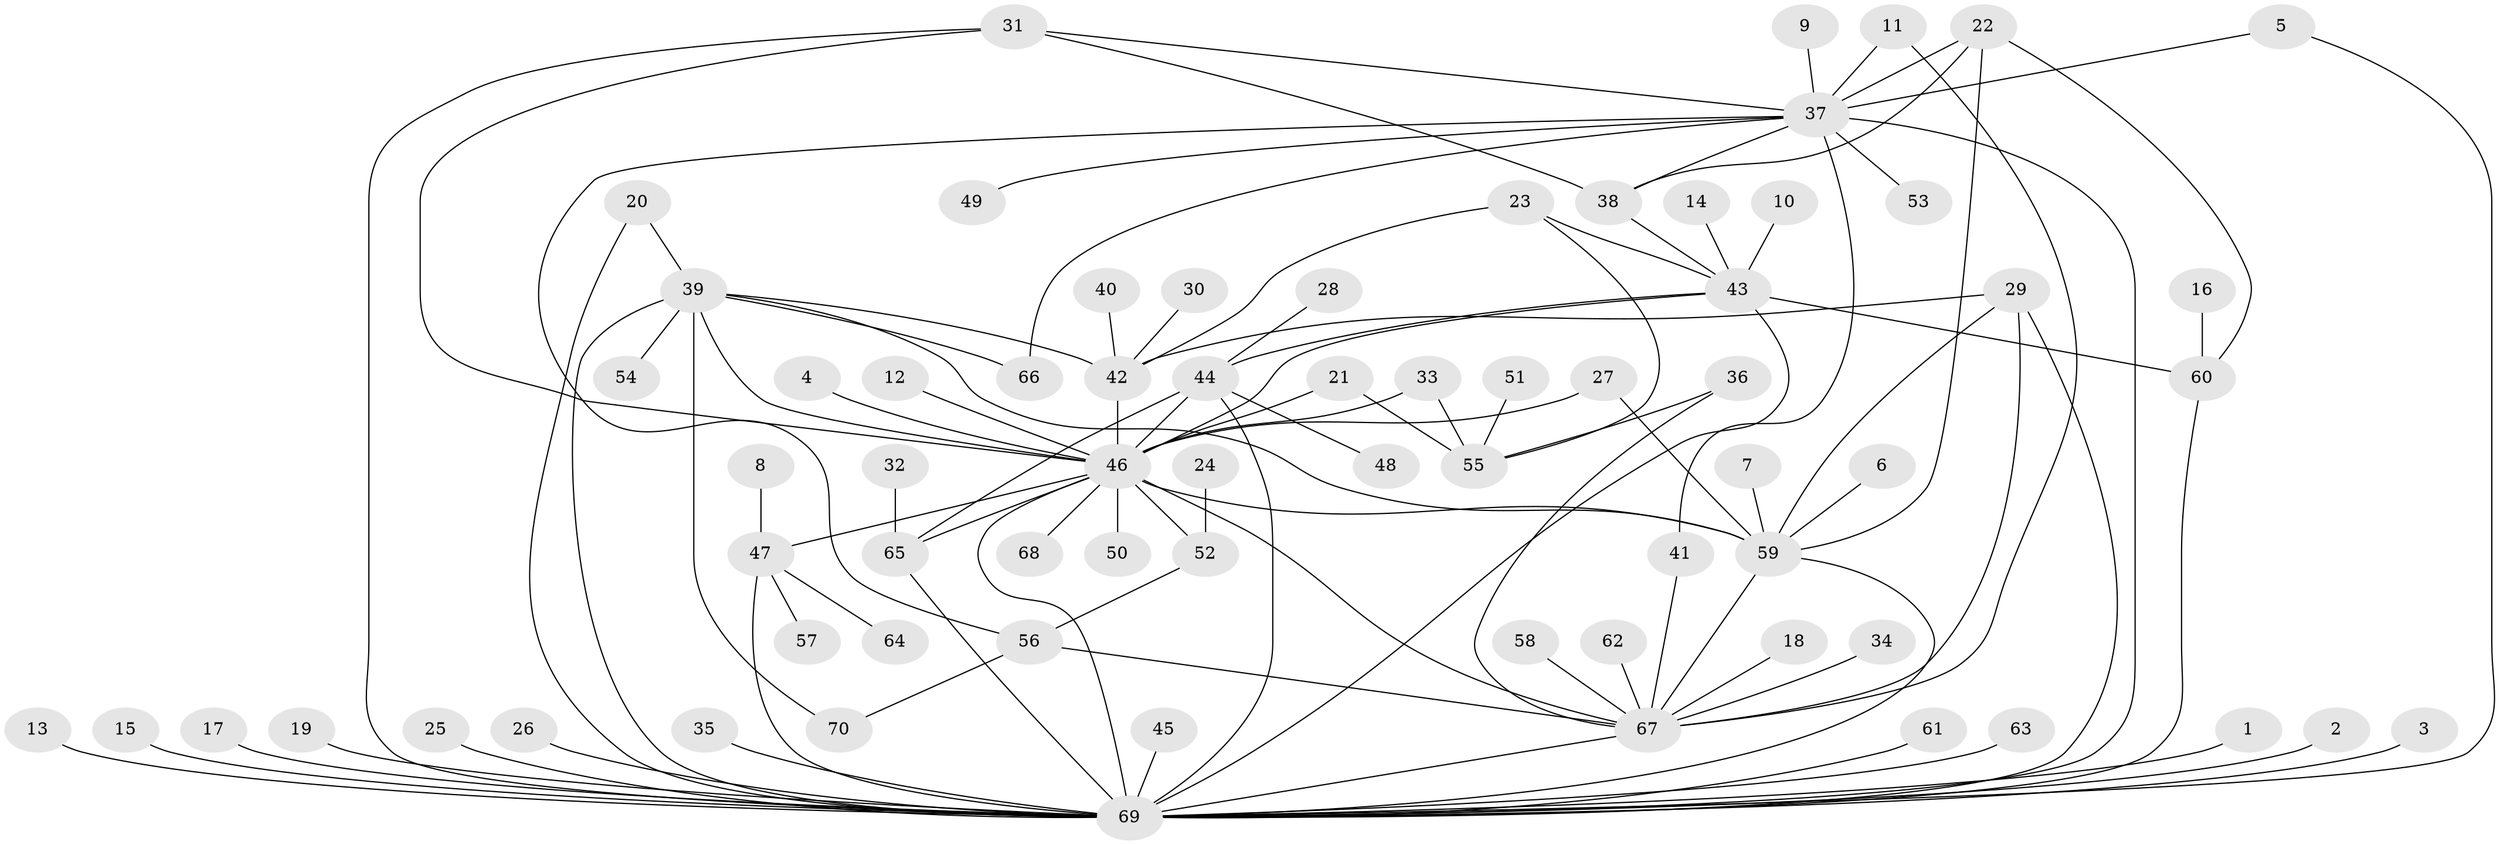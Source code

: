 // original degree distribution, {5: 0.022222222222222223, 38: 0.007407407407407408, 6: 0.037037037037037035, 4: 0.05925925925925926, 1: 0.4666666666666667, 18: 0.007407407407407408, 7: 0.007407407407407408, 8: 0.007407407407407408, 3: 0.14814814814814814, 10: 0.007407407407407408, 2: 0.21481481481481482, 11: 0.007407407407407408, 16: 0.007407407407407408}
// Generated by graph-tools (version 1.1) at 2025/49/03/09/25 03:49:49]
// undirected, 70 vertices, 105 edges
graph export_dot {
graph [start="1"]
  node [color=gray90,style=filled];
  1;
  2;
  3;
  4;
  5;
  6;
  7;
  8;
  9;
  10;
  11;
  12;
  13;
  14;
  15;
  16;
  17;
  18;
  19;
  20;
  21;
  22;
  23;
  24;
  25;
  26;
  27;
  28;
  29;
  30;
  31;
  32;
  33;
  34;
  35;
  36;
  37;
  38;
  39;
  40;
  41;
  42;
  43;
  44;
  45;
  46;
  47;
  48;
  49;
  50;
  51;
  52;
  53;
  54;
  55;
  56;
  57;
  58;
  59;
  60;
  61;
  62;
  63;
  64;
  65;
  66;
  67;
  68;
  69;
  70;
  1 -- 69 [weight=1.0];
  2 -- 69 [weight=1.0];
  3 -- 69 [weight=1.0];
  4 -- 46 [weight=1.0];
  5 -- 37 [weight=1.0];
  5 -- 69 [weight=1.0];
  6 -- 59 [weight=1.0];
  7 -- 59 [weight=1.0];
  8 -- 47 [weight=1.0];
  9 -- 37 [weight=1.0];
  10 -- 43 [weight=1.0];
  11 -- 37 [weight=1.0];
  11 -- 67 [weight=1.0];
  12 -- 46 [weight=1.0];
  13 -- 69 [weight=1.0];
  14 -- 43 [weight=1.0];
  15 -- 69 [weight=1.0];
  16 -- 60 [weight=1.0];
  17 -- 69 [weight=1.0];
  18 -- 67 [weight=1.0];
  19 -- 69 [weight=1.0];
  20 -- 39 [weight=1.0];
  20 -- 69 [weight=1.0];
  21 -- 46 [weight=1.0];
  21 -- 55 [weight=1.0];
  22 -- 37 [weight=1.0];
  22 -- 38 [weight=1.0];
  22 -- 59 [weight=1.0];
  22 -- 60 [weight=1.0];
  23 -- 42 [weight=1.0];
  23 -- 43 [weight=1.0];
  23 -- 55 [weight=1.0];
  24 -- 52 [weight=1.0];
  25 -- 69 [weight=1.0];
  26 -- 69 [weight=1.0];
  27 -- 46 [weight=1.0];
  27 -- 59 [weight=1.0];
  28 -- 44 [weight=1.0];
  29 -- 42 [weight=1.0];
  29 -- 59 [weight=1.0];
  29 -- 67 [weight=1.0];
  29 -- 69 [weight=1.0];
  30 -- 42 [weight=1.0];
  31 -- 37 [weight=1.0];
  31 -- 38 [weight=1.0];
  31 -- 46 [weight=1.0];
  31 -- 69 [weight=1.0];
  32 -- 65 [weight=1.0];
  33 -- 46 [weight=2.0];
  33 -- 55 [weight=1.0];
  34 -- 67 [weight=1.0];
  35 -- 69 [weight=2.0];
  36 -- 55 [weight=1.0];
  36 -- 67 [weight=1.0];
  37 -- 38 [weight=1.0];
  37 -- 41 [weight=1.0];
  37 -- 49 [weight=1.0];
  37 -- 53 [weight=1.0];
  37 -- 56 [weight=1.0];
  37 -- 66 [weight=1.0];
  37 -- 69 [weight=1.0];
  38 -- 43 [weight=1.0];
  39 -- 42 [weight=1.0];
  39 -- 46 [weight=1.0];
  39 -- 54 [weight=1.0];
  39 -- 59 [weight=1.0];
  39 -- 66 [weight=1.0];
  39 -- 69 [weight=1.0];
  39 -- 70 [weight=2.0];
  40 -- 42 [weight=1.0];
  41 -- 67 [weight=1.0];
  42 -- 46 [weight=1.0];
  43 -- 44 [weight=1.0];
  43 -- 46 [weight=1.0];
  43 -- 60 [weight=1.0];
  43 -- 69 [weight=1.0];
  44 -- 46 [weight=2.0];
  44 -- 48 [weight=1.0];
  44 -- 65 [weight=1.0];
  44 -- 69 [weight=3.0];
  45 -- 69 [weight=1.0];
  46 -- 47 [weight=1.0];
  46 -- 50 [weight=1.0];
  46 -- 52 [weight=1.0];
  46 -- 59 [weight=1.0];
  46 -- 65 [weight=1.0];
  46 -- 67 [weight=1.0];
  46 -- 68 [weight=1.0];
  46 -- 69 [weight=2.0];
  47 -- 57 [weight=1.0];
  47 -- 64 [weight=1.0];
  47 -- 69 [weight=1.0];
  51 -- 55 [weight=1.0];
  52 -- 56 [weight=1.0];
  56 -- 67 [weight=1.0];
  56 -- 70 [weight=1.0];
  58 -- 67 [weight=1.0];
  59 -- 67 [weight=1.0];
  59 -- 69 [weight=1.0];
  60 -- 69 [weight=1.0];
  61 -- 69 [weight=1.0];
  62 -- 67 [weight=1.0];
  63 -- 69 [weight=1.0];
  65 -- 69 [weight=2.0];
  67 -- 69 [weight=1.0];
}
